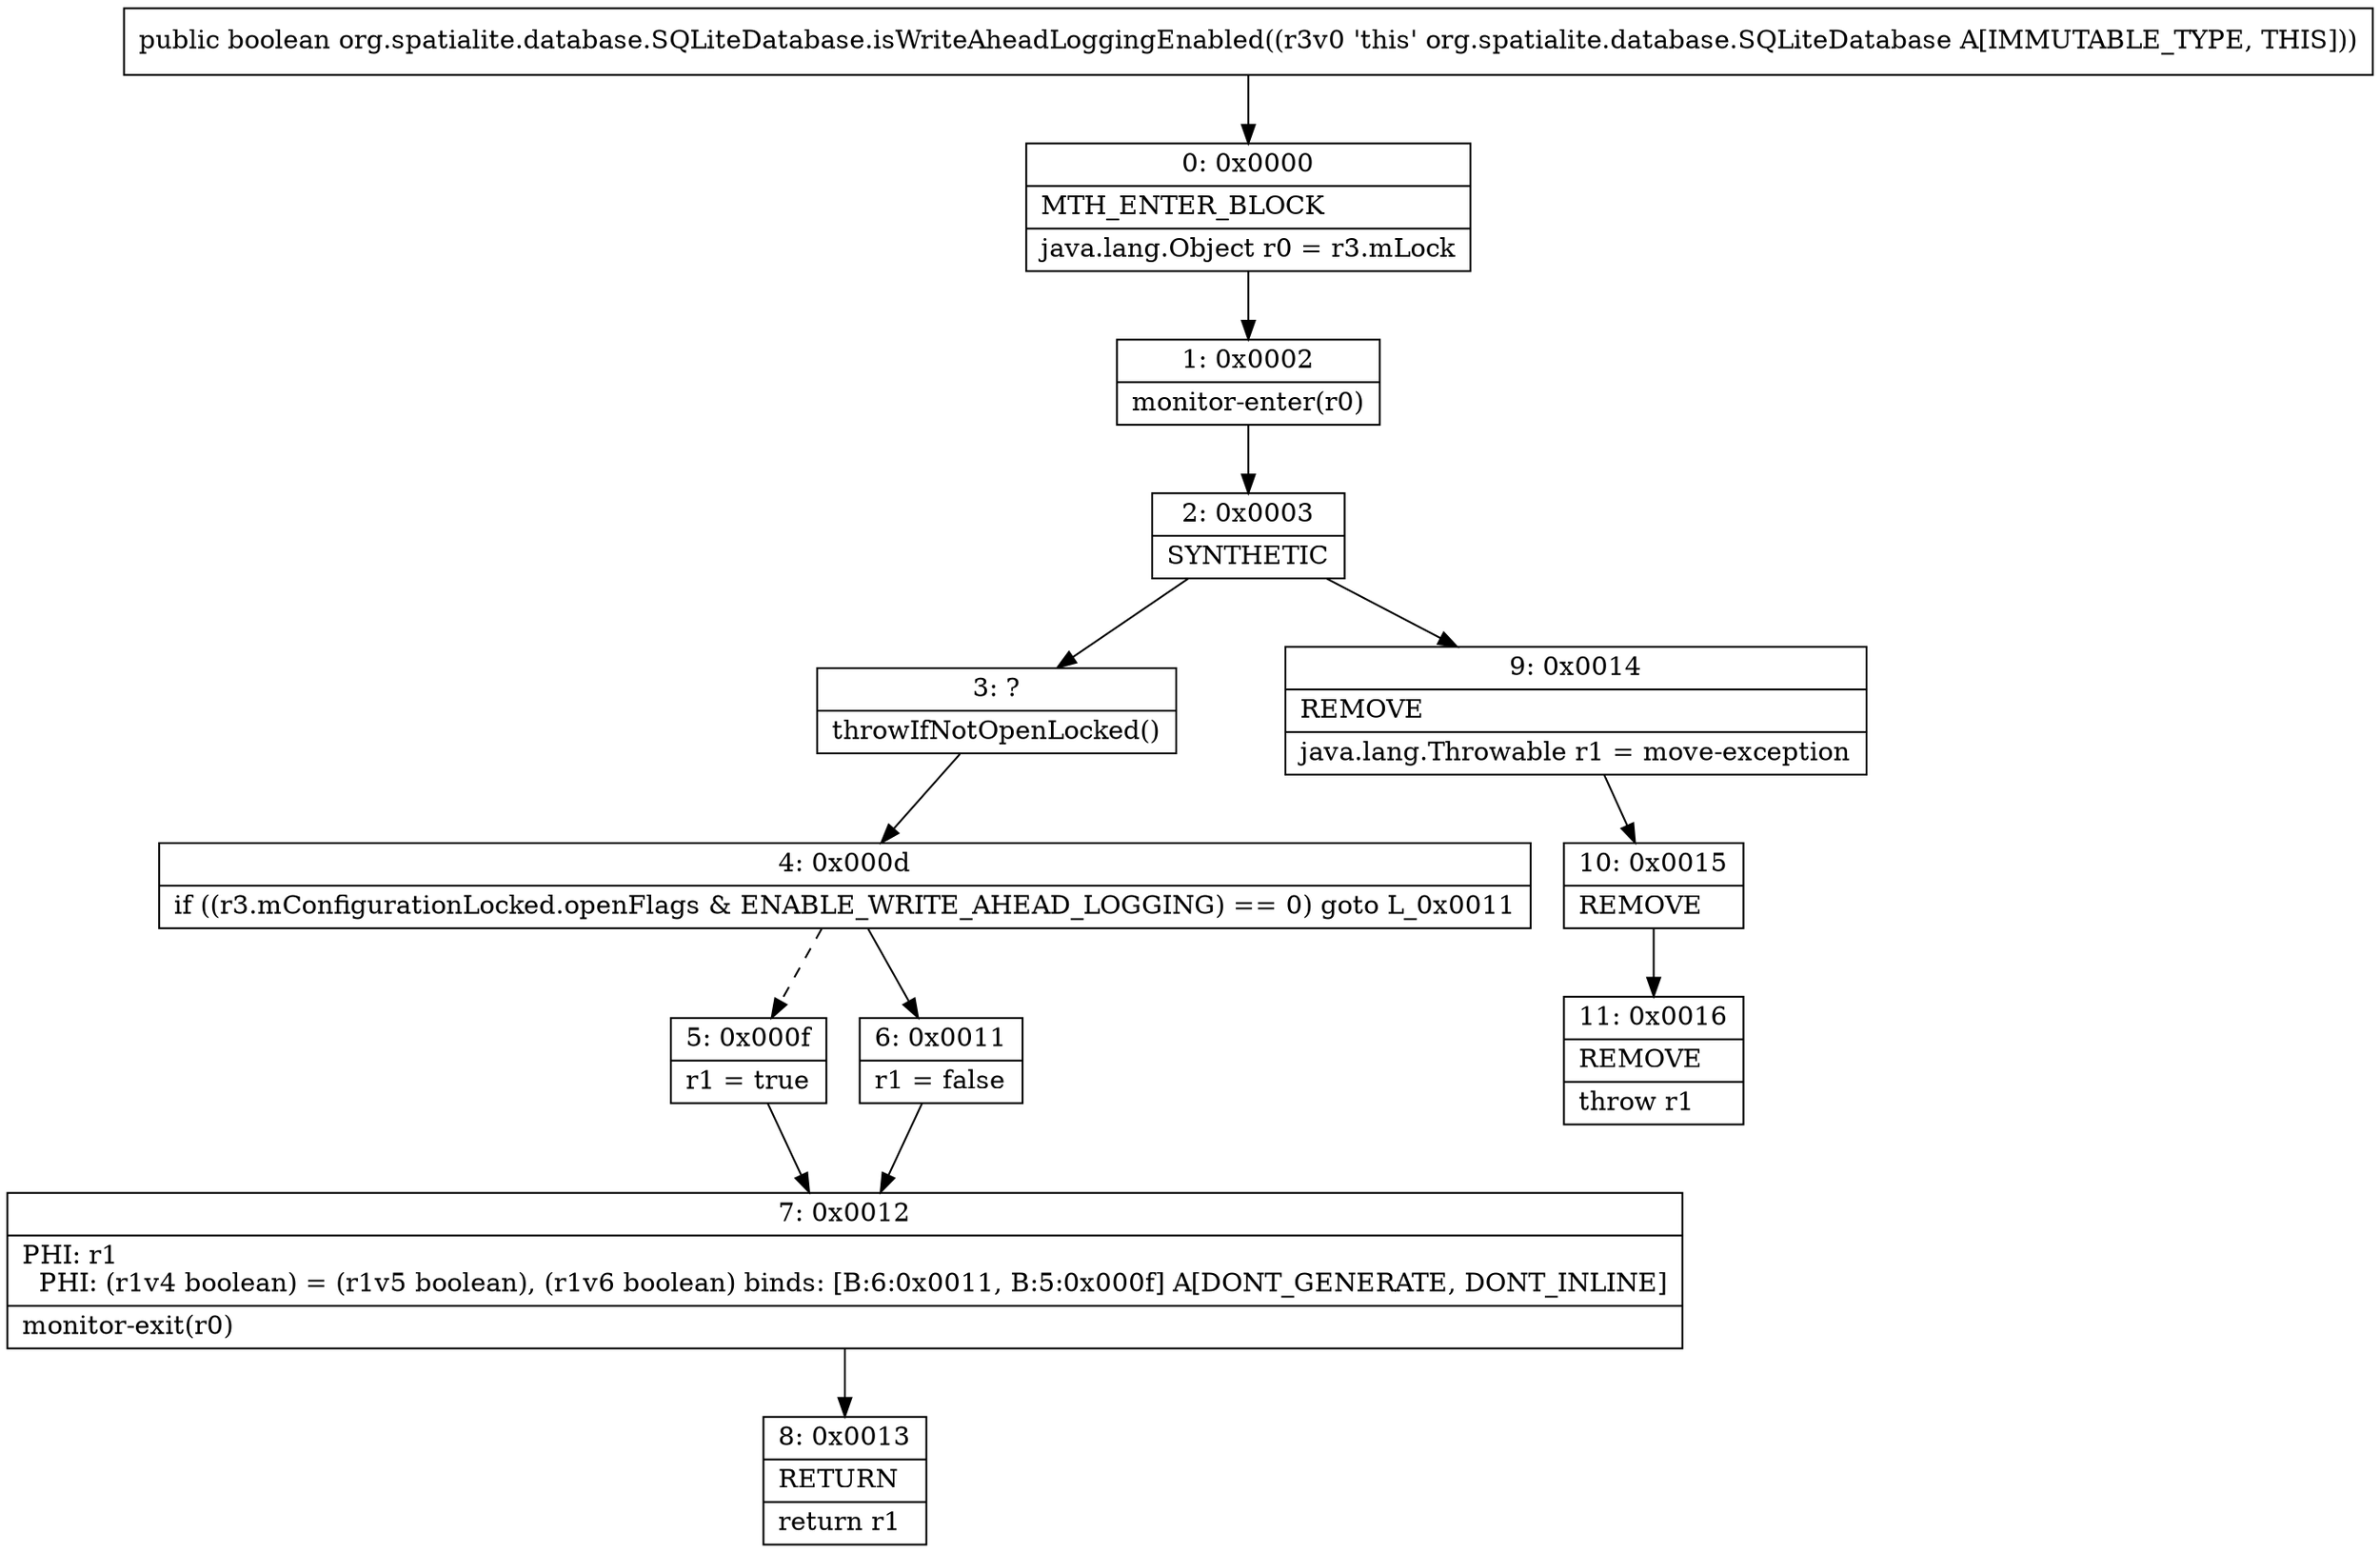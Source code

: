 digraph "CFG fororg.spatialite.database.SQLiteDatabase.isWriteAheadLoggingEnabled()Z" {
Node_0 [shape=record,label="{0\:\ 0x0000|MTH_ENTER_BLOCK\l|java.lang.Object r0 = r3.mLock\l}"];
Node_1 [shape=record,label="{1\:\ 0x0002|monitor\-enter(r0)\l}"];
Node_2 [shape=record,label="{2\:\ 0x0003|SYNTHETIC\l}"];
Node_3 [shape=record,label="{3\:\ ?|throwIfNotOpenLocked()\l}"];
Node_4 [shape=record,label="{4\:\ 0x000d|if ((r3.mConfigurationLocked.openFlags & ENABLE_WRITE_AHEAD_LOGGING) == 0) goto L_0x0011\l}"];
Node_5 [shape=record,label="{5\:\ 0x000f|r1 = true\l}"];
Node_6 [shape=record,label="{6\:\ 0x0011|r1 = false\l}"];
Node_7 [shape=record,label="{7\:\ 0x0012|PHI: r1 \l  PHI: (r1v4 boolean) = (r1v5 boolean), (r1v6 boolean) binds: [B:6:0x0011, B:5:0x000f] A[DONT_GENERATE, DONT_INLINE]\l|monitor\-exit(r0)\l}"];
Node_8 [shape=record,label="{8\:\ 0x0013|RETURN\l|return r1\l}"];
Node_9 [shape=record,label="{9\:\ 0x0014|REMOVE\l|java.lang.Throwable r1 = move\-exception\l}"];
Node_10 [shape=record,label="{10\:\ 0x0015|REMOVE\l}"];
Node_11 [shape=record,label="{11\:\ 0x0016|REMOVE\l|throw r1\l}"];
MethodNode[shape=record,label="{public boolean org.spatialite.database.SQLiteDatabase.isWriteAheadLoggingEnabled((r3v0 'this' org.spatialite.database.SQLiteDatabase A[IMMUTABLE_TYPE, THIS])) }"];
MethodNode -> Node_0;
Node_0 -> Node_1;
Node_1 -> Node_2;
Node_2 -> Node_3;
Node_2 -> Node_9;
Node_3 -> Node_4;
Node_4 -> Node_5[style=dashed];
Node_4 -> Node_6;
Node_5 -> Node_7;
Node_6 -> Node_7;
Node_7 -> Node_8;
Node_9 -> Node_10;
Node_10 -> Node_11;
}

